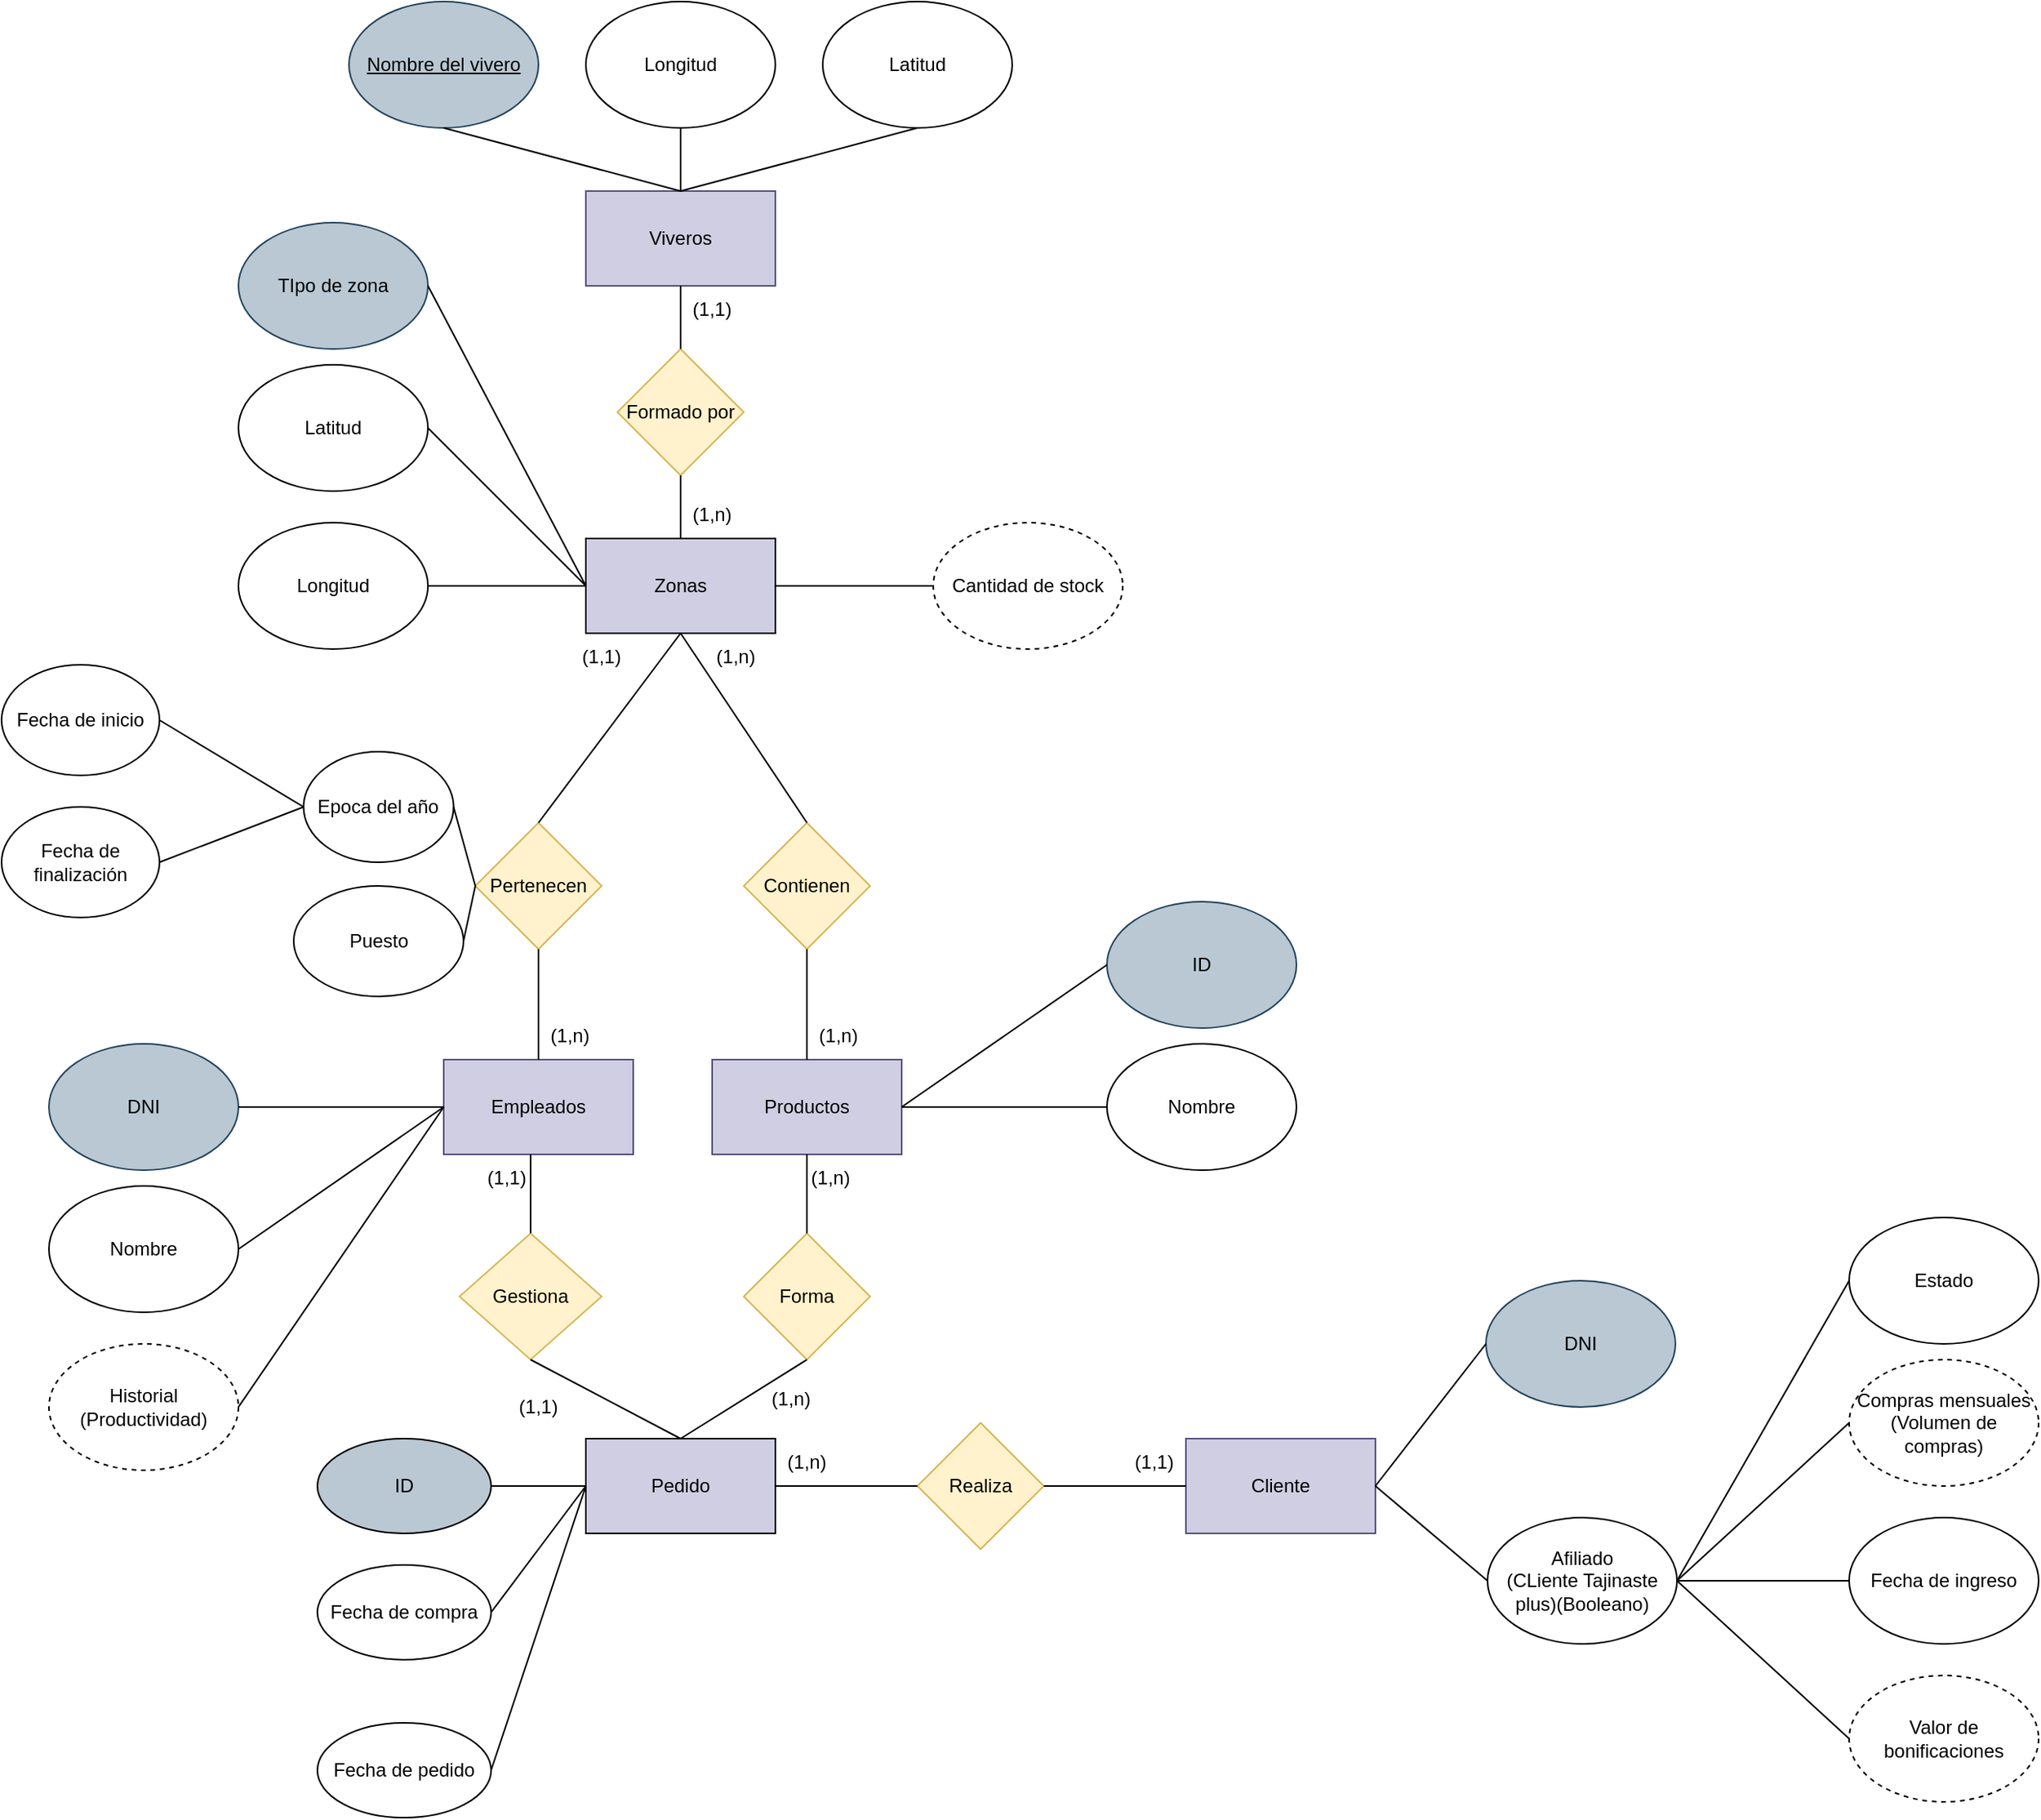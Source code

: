 <mxfile version="24.7.17">
  <diagram name="Página-1" id="WWXiJj1MSgyRQa4lGWCr">
    <mxGraphModel dx="2722" dy="3663" grid="1" gridSize="10" guides="1" tooltips="1" connect="1" arrows="1" fold="1" page="1" pageScale="1" pageWidth="1654" pageHeight="2336" math="0" shadow="0">
      <root>
        <mxCell id="0" />
        <mxCell id="1" parent="0" />
        <mxCell id="anIOv-3ZnQQNNAZr-zLw-1" value="&lt;div&gt;Zonas&lt;/div&gt;" style="rounded=0;whiteSpace=wrap;html=1;fillColor=#D0CEE2;" parent="1" vertex="1">
          <mxGeometry x="580" y="260" width="120" height="60" as="geometry" />
        </mxCell>
        <mxCell id="anIOv-3ZnQQNNAZr-zLw-2" value="Latitud" style="ellipse;whiteSpace=wrap;html=1;" parent="1" vertex="1">
          <mxGeometry x="360" y="150" width="120" height="80" as="geometry" />
        </mxCell>
        <mxCell id="anIOv-3ZnQQNNAZr-zLw-3" value="Longitud" style="ellipse;whiteSpace=wrap;html=1;" parent="1" vertex="1">
          <mxGeometry x="360" y="250" width="120" height="80" as="geometry" />
        </mxCell>
        <mxCell id="anIOv-3ZnQQNNAZr-zLw-4" value="Empleados" style="rounded=0;whiteSpace=wrap;html=1;fillColor=#D0CEE2;strokeColor=#56517e;" parent="1" vertex="1">
          <mxGeometry x="490" y="590" width="120" height="60" as="geometry" />
        </mxCell>
        <mxCell id="anIOv-3ZnQQNNAZr-zLw-5" value="&lt;div&gt;Pertenecen&lt;/div&gt;" style="rhombus;whiteSpace=wrap;html=1;fillColor=#fff2cc;strokeColor=#d6b656;" parent="1" vertex="1">
          <mxGeometry x="510" y="440" width="80" height="80" as="geometry" />
        </mxCell>
        <mxCell id="anIOv-3ZnQQNNAZr-zLw-6" value="" style="endArrow=none;html=1;rounded=0;entryX=0.5;entryY=1;entryDx=0;entryDy=0;exitX=0.5;exitY=0;exitDx=0;exitDy=0;" parent="1" source="anIOv-3ZnQQNNAZr-zLw-5" target="anIOv-3ZnQQNNAZr-zLw-1" edge="1">
          <mxGeometry width="50" height="50" relative="1" as="geometry">
            <mxPoint x="410" y="500" as="sourcePoint" />
            <mxPoint x="460" y="450" as="targetPoint" />
          </mxGeometry>
        </mxCell>
        <mxCell id="anIOv-3ZnQQNNAZr-zLw-7" value="" style="endArrow=none;html=1;rounded=0;exitX=0.5;exitY=1;exitDx=0;exitDy=0;entryX=0.5;entryY=0;entryDx=0;entryDy=0;" parent="1" source="anIOv-3ZnQQNNAZr-zLw-5" target="anIOv-3ZnQQNNAZr-zLw-4" edge="1">
          <mxGeometry width="50" height="50" relative="1" as="geometry">
            <mxPoint x="410" y="500" as="sourcePoint" />
            <mxPoint x="460" y="450" as="targetPoint" />
          </mxGeometry>
        </mxCell>
        <mxCell id="anIOv-3ZnQQNNAZr-zLw-8" value="Viveros" style="rounded=0;whiteSpace=wrap;html=1;fillColor=#d0cee2;strokeColor=#56517e;" parent="1" vertex="1">
          <mxGeometry x="580" y="40" width="120" height="60" as="geometry" />
        </mxCell>
        <mxCell id="anIOv-3ZnQQNNAZr-zLw-9" value="Formado por" style="rhombus;whiteSpace=wrap;html=1;fillColor=#fff2cc;strokeColor=#d6b656;" parent="1" vertex="1">
          <mxGeometry x="600" y="140" width="80" height="80" as="geometry" />
        </mxCell>
        <mxCell id="anIOv-3ZnQQNNAZr-zLw-10" value="" style="endArrow=none;html=1;rounded=0;entryX=0.5;entryY=1;entryDx=0;entryDy=0;exitX=0.5;exitY=0;exitDx=0;exitDy=0;" parent="1" source="anIOv-3ZnQQNNAZr-zLw-9" target="anIOv-3ZnQQNNAZr-zLw-8" edge="1">
          <mxGeometry width="50" height="50" relative="1" as="geometry">
            <mxPoint x="550" y="140" as="sourcePoint" />
            <mxPoint x="600" y="450" as="targetPoint" />
          </mxGeometry>
        </mxCell>
        <mxCell id="anIOv-3ZnQQNNAZr-zLw-11" value="" style="endArrow=none;html=1;rounded=0;entryX=0.5;entryY=0;entryDx=0;entryDy=0;exitX=0.5;exitY=1;exitDx=0;exitDy=0;" parent="1" source="anIOv-3ZnQQNNAZr-zLw-9" target="anIOv-3ZnQQNNAZr-zLw-1" edge="1">
          <mxGeometry width="50" height="50" relative="1" as="geometry">
            <mxPoint x="550" y="500" as="sourcePoint" />
            <mxPoint x="600" y="450" as="targetPoint" />
          </mxGeometry>
        </mxCell>
        <mxCell id="anIOv-3ZnQQNNAZr-zLw-12" value="TIpo de zona" style="ellipse;whiteSpace=wrap;html=1;fillColor=#bac8d3;strokeColor=#23445d;" parent="1" vertex="1">
          <mxGeometry x="360" y="60" width="120" height="80" as="geometry" />
        </mxCell>
        <mxCell id="anIOv-3ZnQQNNAZr-zLw-13" value="&lt;div&gt;Productos&lt;/div&gt;" style="rounded=0;whiteSpace=wrap;html=1;fillColor=#d0cee2;strokeColor=#56517e;" parent="1" vertex="1">
          <mxGeometry x="660" y="590" width="120" height="60" as="geometry" />
        </mxCell>
        <mxCell id="anIOv-3ZnQQNNAZr-zLw-14" value="Contienen" style="rhombus;whiteSpace=wrap;html=1;fillColor=#fff2cc;strokeColor=#d6b656;" parent="1" vertex="1">
          <mxGeometry x="680" y="440" width="80" height="80" as="geometry" />
        </mxCell>
        <mxCell id="anIOv-3ZnQQNNAZr-zLw-15" value="" style="endArrow=none;html=1;rounded=0;entryX=0.5;entryY=1;entryDx=0;entryDy=0;exitX=0.5;exitY=0;exitDx=0;exitDy=0;" parent="1" source="anIOv-3ZnQQNNAZr-zLw-14" target="anIOv-3ZnQQNNAZr-zLw-1" edge="1">
          <mxGeometry width="50" height="50" relative="1" as="geometry">
            <mxPoint x="550" y="500" as="sourcePoint" />
            <mxPoint x="600" y="450" as="targetPoint" />
          </mxGeometry>
        </mxCell>
        <mxCell id="anIOv-3ZnQQNNAZr-zLw-16" value="" style="endArrow=none;html=1;rounded=0;exitX=0.5;exitY=1;exitDx=0;exitDy=0;entryX=0.5;entryY=0;entryDx=0;entryDy=0;" parent="1" source="anIOv-3ZnQQNNAZr-zLw-14" target="anIOv-3ZnQQNNAZr-zLw-13" edge="1">
          <mxGeometry width="50" height="50" relative="1" as="geometry">
            <mxPoint x="550" y="500" as="sourcePoint" />
            <mxPoint x="600" y="450" as="targetPoint" />
          </mxGeometry>
        </mxCell>
        <mxCell id="anIOv-3ZnQQNNAZr-zLw-17" value="Cantidad de stock" style="ellipse;whiteSpace=wrap;html=1;dashed=1;" parent="1" vertex="1">
          <mxGeometry x="800" y="250" width="120" height="80" as="geometry" />
        </mxCell>
        <mxCell id="anIOv-3ZnQQNNAZr-zLw-18" value="&lt;div&gt;Cliente&lt;/div&gt;" style="rounded=0;whiteSpace=wrap;html=1;fillColor=#d0cee2;strokeColor=#56517e;" parent="1" vertex="1">
          <mxGeometry x="960" y="830" width="120" height="60" as="geometry" />
        </mxCell>
        <mxCell id="anIOv-3ZnQQNNAZr-zLw-57" value="" style="endArrow=none;html=1;rounded=0;exitX=1;exitY=0.5;exitDx=0;exitDy=0;entryX=0;entryY=0.5;entryDx=0;entryDy=0;" parent="1" source="anIOv-3ZnQQNNAZr-zLw-12" target="anIOv-3ZnQQNNAZr-zLw-1" edge="1">
          <mxGeometry width="50" height="50" relative="1" as="geometry">
            <mxPoint x="420" y="470" as="sourcePoint" />
            <mxPoint x="470" y="420" as="targetPoint" />
          </mxGeometry>
        </mxCell>
        <mxCell id="anIOv-3ZnQQNNAZr-zLw-58" value="" style="endArrow=none;html=1;rounded=0;exitX=1;exitY=0.5;exitDx=0;exitDy=0;entryX=0;entryY=0.5;entryDx=0;entryDy=0;" parent="1" source="anIOv-3ZnQQNNAZr-zLw-2" target="anIOv-3ZnQQNNAZr-zLw-1" edge="1">
          <mxGeometry width="50" height="50" relative="1" as="geometry">
            <mxPoint x="420" y="470" as="sourcePoint" />
            <mxPoint x="470" y="420" as="targetPoint" />
          </mxGeometry>
        </mxCell>
        <mxCell id="anIOv-3ZnQQNNAZr-zLw-59" value="" style="endArrow=none;html=1;rounded=0;exitX=1;exitY=0.5;exitDx=0;exitDy=0;entryX=0;entryY=0.5;entryDx=0;entryDy=0;" parent="1" source="anIOv-3ZnQQNNAZr-zLw-3" target="anIOv-3ZnQQNNAZr-zLw-1" edge="1">
          <mxGeometry width="50" height="50" relative="1" as="geometry">
            <mxPoint x="420" y="470" as="sourcePoint" />
            <mxPoint x="470" y="420" as="targetPoint" />
          </mxGeometry>
        </mxCell>
        <mxCell id="anIOv-3ZnQQNNAZr-zLw-60" value="Latitud" style="ellipse;whiteSpace=wrap;html=1;" parent="1" vertex="1">
          <mxGeometry x="730" y="-80" width="120" height="80" as="geometry" />
        </mxCell>
        <mxCell id="anIOv-3ZnQQNNAZr-zLw-61" value="Longitud" style="ellipse;whiteSpace=wrap;html=1;" parent="1" vertex="1">
          <mxGeometry x="580" y="-80" width="120" height="80" as="geometry" />
        </mxCell>
        <mxCell id="anIOv-3ZnQQNNAZr-zLw-62" value="" style="endArrow=none;html=1;rounded=0;exitX=0.5;exitY=1;exitDx=0;exitDy=0;entryX=0.5;entryY=0;entryDx=0;entryDy=0;" parent="1" source="anIOv-3ZnQQNNAZr-zLw-61" target="anIOv-3ZnQQNNAZr-zLw-8" edge="1">
          <mxGeometry width="50" height="50" relative="1" as="geometry">
            <mxPoint x="530" y="400" as="sourcePoint" />
            <mxPoint x="580" y="350" as="targetPoint" />
          </mxGeometry>
        </mxCell>
        <mxCell id="anIOv-3ZnQQNNAZr-zLw-63" value="" style="endArrow=none;html=1;rounded=0;exitX=0.5;exitY=1;exitDx=0;exitDy=0;entryX=0.5;entryY=0;entryDx=0;entryDy=0;" parent="1" source="anIOv-3ZnQQNNAZr-zLw-60" target="anIOv-3ZnQQNNAZr-zLw-8" edge="1">
          <mxGeometry width="50" height="50" relative="1" as="geometry">
            <mxPoint x="560" y="20" as="sourcePoint" />
            <mxPoint x="560" y="50" as="targetPoint" />
          </mxGeometry>
        </mxCell>
        <mxCell id="anIOv-3ZnQQNNAZr-zLw-64" value="&lt;div&gt;&lt;u&gt;Nombre del vivero&lt;/u&gt;&lt;/div&gt;" style="ellipse;whiteSpace=wrap;html=1;fillColor=#bac8d3;strokeColor=#23445d;" parent="1" vertex="1">
          <mxGeometry x="430" y="-80" width="120" height="80" as="geometry" />
        </mxCell>
        <mxCell id="anIOv-3ZnQQNNAZr-zLw-65" value="" style="endArrow=none;html=1;rounded=0;exitX=0.5;exitY=1;exitDx=0;exitDy=0;entryX=0.5;entryY=0;entryDx=0;entryDy=0;" parent="1" source="anIOv-3ZnQQNNAZr-zLw-64" target="anIOv-3ZnQQNNAZr-zLw-8" edge="1">
          <mxGeometry width="50" height="50" relative="1" as="geometry">
            <mxPoint x="560" y="20" as="sourcePoint" />
            <mxPoint x="560" y="50" as="targetPoint" />
          </mxGeometry>
        </mxCell>
        <mxCell id="anIOv-3ZnQQNNAZr-zLw-68" value="" style="endArrow=none;html=1;rounded=0;entryX=0;entryY=0.5;entryDx=0;entryDy=0;exitX=1;exitY=0.5;exitDx=0;exitDy=0;" parent="1" target="anIOv-3ZnQQNNAZr-zLw-17" edge="1" source="anIOv-3ZnQQNNAZr-zLw-1">
          <mxGeometry width="50" height="50" relative="1" as="geometry">
            <mxPoint x="760" y="480" as="sourcePoint" />
            <mxPoint x="580" y="640" as="targetPoint" />
          </mxGeometry>
        </mxCell>
        <mxCell id="anIOv-3ZnQQNNAZr-zLw-78" value="Epoca del año" style="ellipse;whiteSpace=wrap;html=1;" parent="1" vertex="1">
          <mxGeometry x="401.25" y="395" width="95" height="70" as="geometry" />
        </mxCell>
        <mxCell id="anIOv-3ZnQQNNAZr-zLw-79" value="" style="endArrow=none;html=1;rounded=0;exitX=0;exitY=0.5;exitDx=0;exitDy=0;entryX=1;entryY=0.5;entryDx=0;entryDy=0;" parent="1" source="anIOv-3ZnQQNNAZr-zLw-5" target="anIOv-3ZnQQNNAZr-zLw-78" edge="1">
          <mxGeometry width="50" height="50" relative="1" as="geometry">
            <mxPoint x="410" y="540" as="sourcePoint" />
            <mxPoint x="460" y="490" as="targetPoint" />
          </mxGeometry>
        </mxCell>
        <mxCell id="anIOv-3ZnQQNNAZr-zLw-82" value="Valor de bonificaciones" style="ellipse;whiteSpace=wrap;html=1;dashed=1;" parent="1" vertex="1">
          <mxGeometry x="1380" y="980" width="120" height="80" as="geometry" />
        </mxCell>
        <mxCell id="anIOv-3ZnQQNNAZr-zLw-83" value="" style="endArrow=none;html=1;rounded=0;exitX=0;exitY=0.5;exitDx=0;exitDy=0;entryX=1;entryY=0.5;entryDx=0;entryDy=0;" parent="1" source="anIOv-3ZnQQNNAZr-zLw-82" target="HEj1R-JVTgzMSIpoW49g-23" edge="1">
          <mxGeometry width="50" height="50" relative="1" as="geometry">
            <mxPoint x="550" y="920" as="sourcePoint" />
            <mxPoint x="860" y="1130" as="targetPoint" />
          </mxGeometry>
        </mxCell>
        <mxCell id="69T0XfBNj5_0XAWVrUfo-1" value="(1,1)" style="text;html=1;align=center;verticalAlign=middle;whiteSpace=wrap;rounded=0;" parent="1" vertex="1">
          <mxGeometry x="630" y="100" width="60" height="30" as="geometry" />
        </mxCell>
        <mxCell id="69T0XfBNj5_0XAWVrUfo-2" value="(1,n)" style="text;html=1;align=center;verticalAlign=middle;whiteSpace=wrap;rounded=0;" parent="1" vertex="1">
          <mxGeometry x="630" y="230" width="60" height="30" as="geometry" />
        </mxCell>
        <mxCell id="69T0XfBNj5_0XAWVrUfo-4" value="Fecha de inicio" style="ellipse;whiteSpace=wrap;html=1;" parent="1" vertex="1">
          <mxGeometry x="210" y="340" width="100" height="70" as="geometry" />
        </mxCell>
        <mxCell id="69T0XfBNj5_0XAWVrUfo-5" value="Fecha de finalización" style="ellipse;whiteSpace=wrap;html=1;" parent="1" vertex="1">
          <mxGeometry x="210" y="430" width="100" height="70" as="geometry" />
        </mxCell>
        <mxCell id="69T0XfBNj5_0XAWVrUfo-6" value="" style="endArrow=none;html=1;rounded=0;exitX=1;exitY=0.5;exitDx=0;exitDy=0;entryX=0;entryY=0.5;entryDx=0;entryDy=0;" parent="1" source="69T0XfBNj5_0XAWVrUfo-4" target="anIOv-3ZnQQNNAZr-zLw-78" edge="1">
          <mxGeometry width="50" height="50" relative="1" as="geometry">
            <mxPoint x="780" y="540" as="sourcePoint" />
            <mxPoint x="830" y="490" as="targetPoint" />
          </mxGeometry>
        </mxCell>
        <mxCell id="69T0XfBNj5_0XAWVrUfo-7" value="" style="endArrow=none;html=1;rounded=0;exitX=1;exitY=0.5;exitDx=0;exitDy=0;entryX=0;entryY=0.5;entryDx=0;entryDy=0;" parent="1" source="69T0XfBNj5_0XAWVrUfo-5" target="anIOv-3ZnQQNNAZr-zLw-78" edge="1">
          <mxGeometry width="50" height="50" relative="1" as="geometry">
            <mxPoint x="780" y="540" as="sourcePoint" />
            <mxPoint x="830" y="490" as="targetPoint" />
          </mxGeometry>
        </mxCell>
        <mxCell id="69T0XfBNj5_0XAWVrUfo-8" value="Puesto" style="ellipse;whiteSpace=wrap;html=1;" parent="1" vertex="1">
          <mxGeometry x="395" y="480" width="107.5" height="70" as="geometry" />
        </mxCell>
        <mxCell id="69T0XfBNj5_0XAWVrUfo-9" value="" style="endArrow=none;html=1;rounded=0;exitX=1;exitY=0.5;exitDx=0;exitDy=0;entryX=0;entryY=0.5;entryDx=0;entryDy=0;" parent="1" source="69T0XfBNj5_0XAWVrUfo-8" target="anIOv-3ZnQQNNAZr-zLw-5" edge="1">
          <mxGeometry width="50" height="50" relative="1" as="geometry">
            <mxPoint x="780" y="540" as="sourcePoint" />
            <mxPoint x="830" y="490" as="targetPoint" />
          </mxGeometry>
        </mxCell>
        <mxCell id="69T0XfBNj5_0XAWVrUfo-10" value="ID" style="ellipse;whiteSpace=wrap;html=1;fillColor=#bac8d3;strokeColor=#23445d;" parent="1" vertex="1">
          <mxGeometry x="910" y="490" width="120" height="80" as="geometry" />
        </mxCell>
        <mxCell id="69T0XfBNj5_0XAWVrUfo-11" value="Nombre" style="ellipse;whiteSpace=wrap;html=1;" parent="1" vertex="1">
          <mxGeometry x="910" y="580" width="120" height="80" as="geometry" />
        </mxCell>
        <mxCell id="69T0XfBNj5_0XAWVrUfo-14" value="" style="endArrow=none;html=1;rounded=0;exitX=0;exitY=0.5;exitDx=0;exitDy=0;entryX=1;entryY=0.5;entryDx=0;entryDy=0;" parent="1" source="69T0XfBNj5_0XAWVrUfo-10" target="anIOv-3ZnQQNNAZr-zLw-13" edge="1">
          <mxGeometry width="50" height="50" relative="1" as="geometry">
            <mxPoint x="780" y="540" as="sourcePoint" />
            <mxPoint x="830" y="490" as="targetPoint" />
          </mxGeometry>
        </mxCell>
        <mxCell id="69T0XfBNj5_0XAWVrUfo-15" value="" style="endArrow=none;html=1;rounded=0;exitX=0;exitY=0.5;exitDx=0;exitDy=0;entryX=1;entryY=0.5;entryDx=0;entryDy=0;" parent="1" source="69T0XfBNj5_0XAWVrUfo-11" target="anIOv-3ZnQQNNAZr-zLw-13" edge="1">
          <mxGeometry width="50" height="50" relative="1" as="geometry">
            <mxPoint x="780" y="540" as="sourcePoint" />
            <mxPoint x="830" y="490" as="targetPoint" />
          </mxGeometry>
        </mxCell>
        <mxCell id="69T0XfBNj5_0XAWVrUfo-18" value="DNI" style="ellipse;whiteSpace=wrap;html=1;fillColor=#bac8d3;strokeColor=#23445d;" parent="1" vertex="1">
          <mxGeometry x="240" y="580" width="120" height="80" as="geometry" />
        </mxCell>
        <mxCell id="69T0XfBNj5_0XAWVrUfo-19" value="Nombre" style="ellipse;whiteSpace=wrap;html=1;" parent="1" vertex="1">
          <mxGeometry x="240" y="670" width="120" height="80" as="geometry" />
        </mxCell>
        <mxCell id="69T0XfBNj5_0XAWVrUfo-20" value="Historial&lt;br&gt;(Productividad)" style="ellipse;whiteSpace=wrap;html=1;dashed=1;" parent="1" vertex="1">
          <mxGeometry x="240" y="770" width="120" height="80" as="geometry" />
        </mxCell>
        <mxCell id="69T0XfBNj5_0XAWVrUfo-21" value="" style="endArrow=none;html=1;rounded=0;exitX=1;exitY=0.5;exitDx=0;exitDy=0;entryX=0;entryY=0.5;entryDx=0;entryDy=0;" parent="1" source="69T0XfBNj5_0XAWVrUfo-18" target="anIOv-3ZnQQNNAZr-zLw-4" edge="1">
          <mxGeometry width="50" height="50" relative="1" as="geometry">
            <mxPoint x="780" y="640" as="sourcePoint" />
            <mxPoint x="830" y="590" as="targetPoint" />
          </mxGeometry>
        </mxCell>
        <mxCell id="69T0XfBNj5_0XAWVrUfo-22" value="" style="endArrow=none;html=1;rounded=0;exitX=1;exitY=0.5;exitDx=0;exitDy=0;entryX=0;entryY=0.5;entryDx=0;entryDy=0;" parent="1" source="69T0XfBNj5_0XAWVrUfo-19" target="anIOv-3ZnQQNNAZr-zLw-4" edge="1">
          <mxGeometry width="50" height="50" relative="1" as="geometry">
            <mxPoint x="780" y="640" as="sourcePoint" />
            <mxPoint x="830" y="590" as="targetPoint" />
          </mxGeometry>
        </mxCell>
        <mxCell id="69T0XfBNj5_0XAWVrUfo-24" value="" style="endArrow=none;html=1;rounded=0;exitX=1;exitY=0.5;exitDx=0;exitDy=0;entryX=0;entryY=0.5;entryDx=0;entryDy=0;" parent="1" source="69T0XfBNj5_0XAWVrUfo-20" target="anIOv-3ZnQQNNAZr-zLw-4" edge="1">
          <mxGeometry width="50" height="50" relative="1" as="geometry">
            <mxPoint x="780" y="640" as="sourcePoint" />
            <mxPoint x="830" y="590" as="targetPoint" />
          </mxGeometry>
        </mxCell>
        <mxCell id="69T0XfBNj5_0XAWVrUfo-25" value="Fecha de compra" style="ellipse;whiteSpace=wrap;html=1;" parent="1" vertex="1">
          <mxGeometry x="410" y="910" width="110" height="60" as="geometry" />
        </mxCell>
        <mxCell id="69T0XfBNj5_0XAWVrUfo-26" value="Fecha de pedido" style="ellipse;whiteSpace=wrap;html=1;" parent="1" vertex="1">
          <mxGeometry x="410" y="1010" width="110" height="60" as="geometry" />
        </mxCell>
        <mxCell id="69T0XfBNj5_0XAWVrUfo-29" value="DNI" style="ellipse;whiteSpace=wrap;html=1;fillColor=#bac8d3;strokeColor=#23445d;" parent="1" vertex="1">
          <mxGeometry x="1150" y="730" width="120" height="80" as="geometry" />
        </mxCell>
        <mxCell id="69T0XfBNj5_0XAWVrUfo-30" value="" style="endArrow=none;html=1;rounded=0;exitX=0;exitY=0.5;exitDx=0;exitDy=0;entryX=1;entryY=0.5;entryDx=0;entryDy=0;" parent="1" source="69T0XfBNj5_0XAWVrUfo-29" target="anIOv-3ZnQQNNAZr-zLw-18" edge="1">
          <mxGeometry width="50" height="50" relative="1" as="geometry">
            <mxPoint x="880" y="870" as="sourcePoint" />
            <mxPoint x="930" y="820" as="targetPoint" />
          </mxGeometry>
        </mxCell>
        <mxCell id="69T0XfBNj5_0XAWVrUfo-31" value="Fecha de ingreso" style="ellipse;whiteSpace=wrap;html=1;" parent="1" vertex="1">
          <mxGeometry x="1380" y="880" width="120" height="80" as="geometry" />
        </mxCell>
        <mxCell id="69T0XfBNj5_0XAWVrUfo-32" value="Compras mensuales&lt;br&gt;(Volumen de compras)" style="ellipse;whiteSpace=wrap;html=1;dashed=1;" parent="1" vertex="1">
          <mxGeometry x="1380" y="780" width="120" height="80" as="geometry" />
        </mxCell>
        <mxCell id="69T0XfBNj5_0XAWVrUfo-33" value="" style="endArrow=none;html=1;rounded=0;exitX=0;exitY=0.5;exitDx=0;exitDy=0;entryX=1;entryY=0.5;entryDx=0;entryDy=0;" parent="1" source="69T0XfBNj5_0XAWVrUfo-31" target="HEj1R-JVTgzMSIpoW49g-23" edge="1">
          <mxGeometry width="50" height="50" relative="1" as="geometry">
            <mxPoint x="890" y="1110" as="sourcePoint" />
            <mxPoint x="860" y="1130" as="targetPoint" />
          </mxGeometry>
        </mxCell>
        <mxCell id="69T0XfBNj5_0XAWVrUfo-34" value="" style="endArrow=none;html=1;rounded=0;exitX=1;exitY=0.5;exitDx=0;exitDy=0;entryX=0;entryY=0.5;entryDx=0;entryDy=0;" parent="1" source="HEj1R-JVTgzMSIpoW49g-23" target="69T0XfBNj5_0XAWVrUfo-32" edge="1">
          <mxGeometry width="50" height="50" relative="1" as="geometry">
            <mxPoint x="860" y="1130" as="sourcePoint" />
            <mxPoint x="930" y="1220" as="targetPoint" />
          </mxGeometry>
        </mxCell>
        <mxCell id="69T0XfBNj5_0XAWVrUfo-38" value="(1,1)" style="text;html=1;align=center;verticalAlign=middle;whiteSpace=wrap;rounded=0;" parent="1" vertex="1">
          <mxGeometry x="560" y="320" width="60" height="30" as="geometry" />
        </mxCell>
        <mxCell id="69T0XfBNj5_0XAWVrUfo-39" value="(1,n)" style="text;html=1;align=center;verticalAlign=middle;whiteSpace=wrap;rounded=0;" parent="1" vertex="1">
          <mxGeometry x="540" y="560" width="60" height="30" as="geometry" />
        </mxCell>
        <mxCell id="69T0XfBNj5_0XAWVrUfo-40" value="(1,n)" style="text;html=1;align=center;verticalAlign=middle;whiteSpace=wrap;rounded=0;" parent="1" vertex="1">
          <mxGeometry x="645" y="320" width="60" height="30" as="geometry" />
        </mxCell>
        <mxCell id="69T0XfBNj5_0XAWVrUfo-41" value="(1,n)" style="text;html=1;align=center;verticalAlign=middle;whiteSpace=wrap;rounded=0;" parent="1" vertex="1">
          <mxGeometry x="710" y="560" width="60" height="30" as="geometry" />
        </mxCell>
        <mxCell id="69T0XfBNj5_0XAWVrUfo-42" value="(1,1)" style="text;html=1;align=center;verticalAlign=middle;whiteSpace=wrap;rounded=0;" parent="1" vertex="1">
          <mxGeometry x="500" y="650" width="60" height="30" as="geometry" />
        </mxCell>
        <mxCell id="69T0XfBNj5_0XAWVrUfo-43" value="(1,n)" style="text;html=1;align=center;verticalAlign=middle;whiteSpace=wrap;rounded=0;" parent="1" vertex="1">
          <mxGeometry x="705" y="650" width="60" height="30" as="geometry" />
        </mxCell>
        <mxCell id="69T0XfBNj5_0XAWVrUfo-44" value="(1,1)" style="text;html=1;align=center;verticalAlign=middle;whiteSpace=wrap;rounded=0;" parent="1" vertex="1">
          <mxGeometry x="910" y="830" width="60" height="30" as="geometry" />
        </mxCell>
        <mxCell id="HEj1R-JVTgzMSIpoW49g-2" value="Pedido" style="rounded=0;whiteSpace=wrap;html=1;fillColor=#D0CEE2;" vertex="1" parent="1">
          <mxGeometry x="580" y="830" width="120" height="60" as="geometry" />
        </mxCell>
        <mxCell id="HEj1R-JVTgzMSIpoW49g-3" value="Gestiona" style="rhombus;whiteSpace=wrap;html=1;fillColor=#fff2cc;strokeColor=#d6b656;" vertex="1" parent="1">
          <mxGeometry x="500" y="700" width="90" height="80" as="geometry" />
        </mxCell>
        <mxCell id="HEj1R-JVTgzMSIpoW49g-4" value="Forma" style="rhombus;whiteSpace=wrap;html=1;fillColor=#fff2cc;strokeColor=#d6b656;" vertex="1" parent="1">
          <mxGeometry x="680" y="700" width="80" height="80" as="geometry" />
        </mxCell>
        <mxCell id="HEj1R-JVTgzMSIpoW49g-5" value="" style="endArrow=none;html=1;rounded=0;exitX=0.5;exitY=0;exitDx=0;exitDy=0;entryX=0.5;entryY=1;entryDx=0;entryDy=0;" edge="1" parent="1" source="HEj1R-JVTgzMSIpoW49g-2" target="HEj1R-JVTgzMSIpoW49g-4">
          <mxGeometry width="50" height="50" relative="1" as="geometry">
            <mxPoint x="680" y="840" as="sourcePoint" />
            <mxPoint x="730" y="790" as="targetPoint" />
          </mxGeometry>
        </mxCell>
        <mxCell id="HEj1R-JVTgzMSIpoW49g-6" value="" style="endArrow=none;html=1;rounded=0;exitX=0.25;exitY=0;exitDx=0;exitDy=0;entryX=0.5;entryY=0;entryDx=0;entryDy=0;" edge="1" parent="1" source="69T0XfBNj5_0XAWVrUfo-43" target="HEj1R-JVTgzMSIpoW49g-4">
          <mxGeometry width="50" height="50" relative="1" as="geometry">
            <mxPoint x="680" y="840" as="sourcePoint" />
            <mxPoint x="730" y="790" as="targetPoint" />
          </mxGeometry>
        </mxCell>
        <mxCell id="HEj1R-JVTgzMSIpoW49g-7" value="" style="endArrow=none;html=1;rounded=0;exitX=0.5;exitY=1;exitDx=0;exitDy=0;entryX=0.5;entryY=0;entryDx=0;entryDy=0;" edge="1" parent="1" source="HEj1R-JVTgzMSIpoW49g-3" target="HEj1R-JVTgzMSIpoW49g-2">
          <mxGeometry width="50" height="50" relative="1" as="geometry">
            <mxPoint x="680" y="840" as="sourcePoint" />
            <mxPoint x="730" y="790" as="targetPoint" />
          </mxGeometry>
        </mxCell>
        <mxCell id="HEj1R-JVTgzMSIpoW49g-8" value="" style="endArrow=none;html=1;rounded=0;exitX=0.5;exitY=0;exitDx=0;exitDy=0;entryX=0.75;entryY=0;entryDx=0;entryDy=0;" edge="1" parent="1" source="HEj1R-JVTgzMSIpoW49g-3" target="69T0XfBNj5_0XAWVrUfo-42">
          <mxGeometry width="50" height="50" relative="1" as="geometry">
            <mxPoint x="680" y="840" as="sourcePoint" />
            <mxPoint x="730" y="790" as="targetPoint" />
          </mxGeometry>
        </mxCell>
        <mxCell id="HEj1R-JVTgzMSIpoW49g-11" value="Realiza" style="rhombus;whiteSpace=wrap;html=1;fillColor=#fff2cc;strokeColor=#d6b656;" vertex="1" parent="1">
          <mxGeometry x="790" y="820" width="80" height="80" as="geometry" />
        </mxCell>
        <mxCell id="HEj1R-JVTgzMSIpoW49g-12" value="" style="endArrow=none;html=1;rounded=0;exitX=1;exitY=0.5;exitDx=0;exitDy=0;entryX=0;entryY=0.5;entryDx=0;entryDy=0;" edge="1" parent="1" source="HEj1R-JVTgzMSIpoW49g-2" target="HEj1R-JVTgzMSIpoW49g-11">
          <mxGeometry width="50" height="50" relative="1" as="geometry">
            <mxPoint x="680" y="840" as="sourcePoint" />
            <mxPoint x="730" y="790" as="targetPoint" />
          </mxGeometry>
        </mxCell>
        <mxCell id="HEj1R-JVTgzMSIpoW49g-13" value="" style="endArrow=none;html=1;rounded=0;exitX=0;exitY=0.5;exitDx=0;exitDy=0;entryX=1;entryY=0.5;entryDx=0;entryDy=0;" edge="1" parent="1" source="anIOv-3ZnQQNNAZr-zLw-18" target="HEj1R-JVTgzMSIpoW49g-11">
          <mxGeometry width="50" height="50" relative="1" as="geometry">
            <mxPoint x="680" y="840" as="sourcePoint" />
            <mxPoint x="730" y="790" as="targetPoint" />
          </mxGeometry>
        </mxCell>
        <mxCell id="HEj1R-JVTgzMSIpoW49g-14" value="(1,1)" style="text;html=1;align=center;verticalAlign=middle;whiteSpace=wrap;rounded=0;" vertex="1" parent="1">
          <mxGeometry x="520" y="795" width="60" height="30" as="geometry" />
        </mxCell>
        <mxCell id="HEj1R-JVTgzMSIpoW49g-15" value="(1,n)" style="text;html=1;align=center;verticalAlign=middle;whiteSpace=wrap;rounded=0;" vertex="1" parent="1">
          <mxGeometry x="680" y="790" width="60" height="30" as="geometry" />
        </mxCell>
        <mxCell id="HEj1R-JVTgzMSIpoW49g-18" value="(1,n)" style="text;html=1;align=center;verticalAlign=middle;whiteSpace=wrap;rounded=0;" vertex="1" parent="1">
          <mxGeometry x="690" y="830" width="60" height="30" as="geometry" />
        </mxCell>
        <mxCell id="HEj1R-JVTgzMSIpoW49g-19" value="ID" style="ellipse;whiteSpace=wrap;html=1;fillColor=#BAC8D3;" vertex="1" parent="1">
          <mxGeometry x="410" y="830" width="110" height="60" as="geometry" />
        </mxCell>
        <mxCell id="HEj1R-JVTgzMSIpoW49g-20" value="" style="endArrow=none;html=1;rounded=0;exitX=1;exitY=0.5;exitDx=0;exitDy=0;entryX=0;entryY=0.5;entryDx=0;entryDy=0;" edge="1" parent="1" source="HEj1R-JVTgzMSIpoW49g-19" target="HEj1R-JVTgzMSIpoW49g-2">
          <mxGeometry width="50" height="50" relative="1" as="geometry">
            <mxPoint x="680" y="940" as="sourcePoint" />
            <mxPoint x="730" y="890" as="targetPoint" />
          </mxGeometry>
        </mxCell>
        <mxCell id="HEj1R-JVTgzMSIpoW49g-21" value="" style="endArrow=none;html=1;rounded=0;exitX=1;exitY=0.5;exitDx=0;exitDy=0;entryX=0;entryY=0.5;entryDx=0;entryDy=0;" edge="1" parent="1" source="69T0XfBNj5_0XAWVrUfo-25" target="HEj1R-JVTgzMSIpoW49g-2">
          <mxGeometry width="50" height="50" relative="1" as="geometry">
            <mxPoint x="680" y="940" as="sourcePoint" />
            <mxPoint x="730" y="890" as="targetPoint" />
          </mxGeometry>
        </mxCell>
        <mxCell id="HEj1R-JVTgzMSIpoW49g-22" value="" style="endArrow=none;html=1;rounded=0;exitX=1;exitY=0.5;exitDx=0;exitDy=0;entryX=0;entryY=0.5;entryDx=0;entryDy=0;" edge="1" parent="1" source="69T0XfBNj5_0XAWVrUfo-26" target="HEj1R-JVTgzMSIpoW49g-2">
          <mxGeometry width="50" height="50" relative="1" as="geometry">
            <mxPoint x="680" y="940" as="sourcePoint" />
            <mxPoint x="730" y="890" as="targetPoint" />
          </mxGeometry>
        </mxCell>
        <mxCell id="HEj1R-JVTgzMSIpoW49g-23" value="Afiliado&lt;br&gt;(CLiente Tajinaste plus)(Booleano)" style="ellipse;whiteSpace=wrap;html=1;" vertex="1" parent="1">
          <mxGeometry x="1151" y="880" width="120" height="80" as="geometry" />
        </mxCell>
        <mxCell id="HEj1R-JVTgzMSIpoW49g-24" value="" style="endArrow=none;html=1;rounded=0;exitX=1;exitY=0.5;exitDx=0;exitDy=0;entryX=0;entryY=0.5;entryDx=0;entryDy=0;" edge="1" parent="1" source="anIOv-3ZnQQNNAZr-zLw-18" target="HEj1R-JVTgzMSIpoW49g-23">
          <mxGeometry width="50" height="50" relative="1" as="geometry">
            <mxPoint x="800" y="1080" as="sourcePoint" />
            <mxPoint x="850" y="1030" as="targetPoint" />
          </mxGeometry>
        </mxCell>
        <mxCell id="HEj1R-JVTgzMSIpoW49g-25" value="Estado" style="ellipse;whiteSpace=wrap;html=1;" vertex="1" parent="1">
          <mxGeometry x="1380" y="690" width="120" height="80" as="geometry" />
        </mxCell>
        <mxCell id="HEj1R-JVTgzMSIpoW49g-26" value="" style="endArrow=none;html=1;rounded=0;exitX=1;exitY=0.5;exitDx=0;exitDy=0;entryX=0;entryY=0.5;entryDx=0;entryDy=0;" edge="1" parent="1" source="HEj1R-JVTgzMSIpoW49g-23" target="HEj1R-JVTgzMSIpoW49g-25">
          <mxGeometry width="50" height="50" relative="1" as="geometry">
            <mxPoint x="800" y="580" as="sourcePoint" />
            <mxPoint x="850" y="530" as="targetPoint" />
          </mxGeometry>
        </mxCell>
      </root>
    </mxGraphModel>
  </diagram>
</mxfile>
